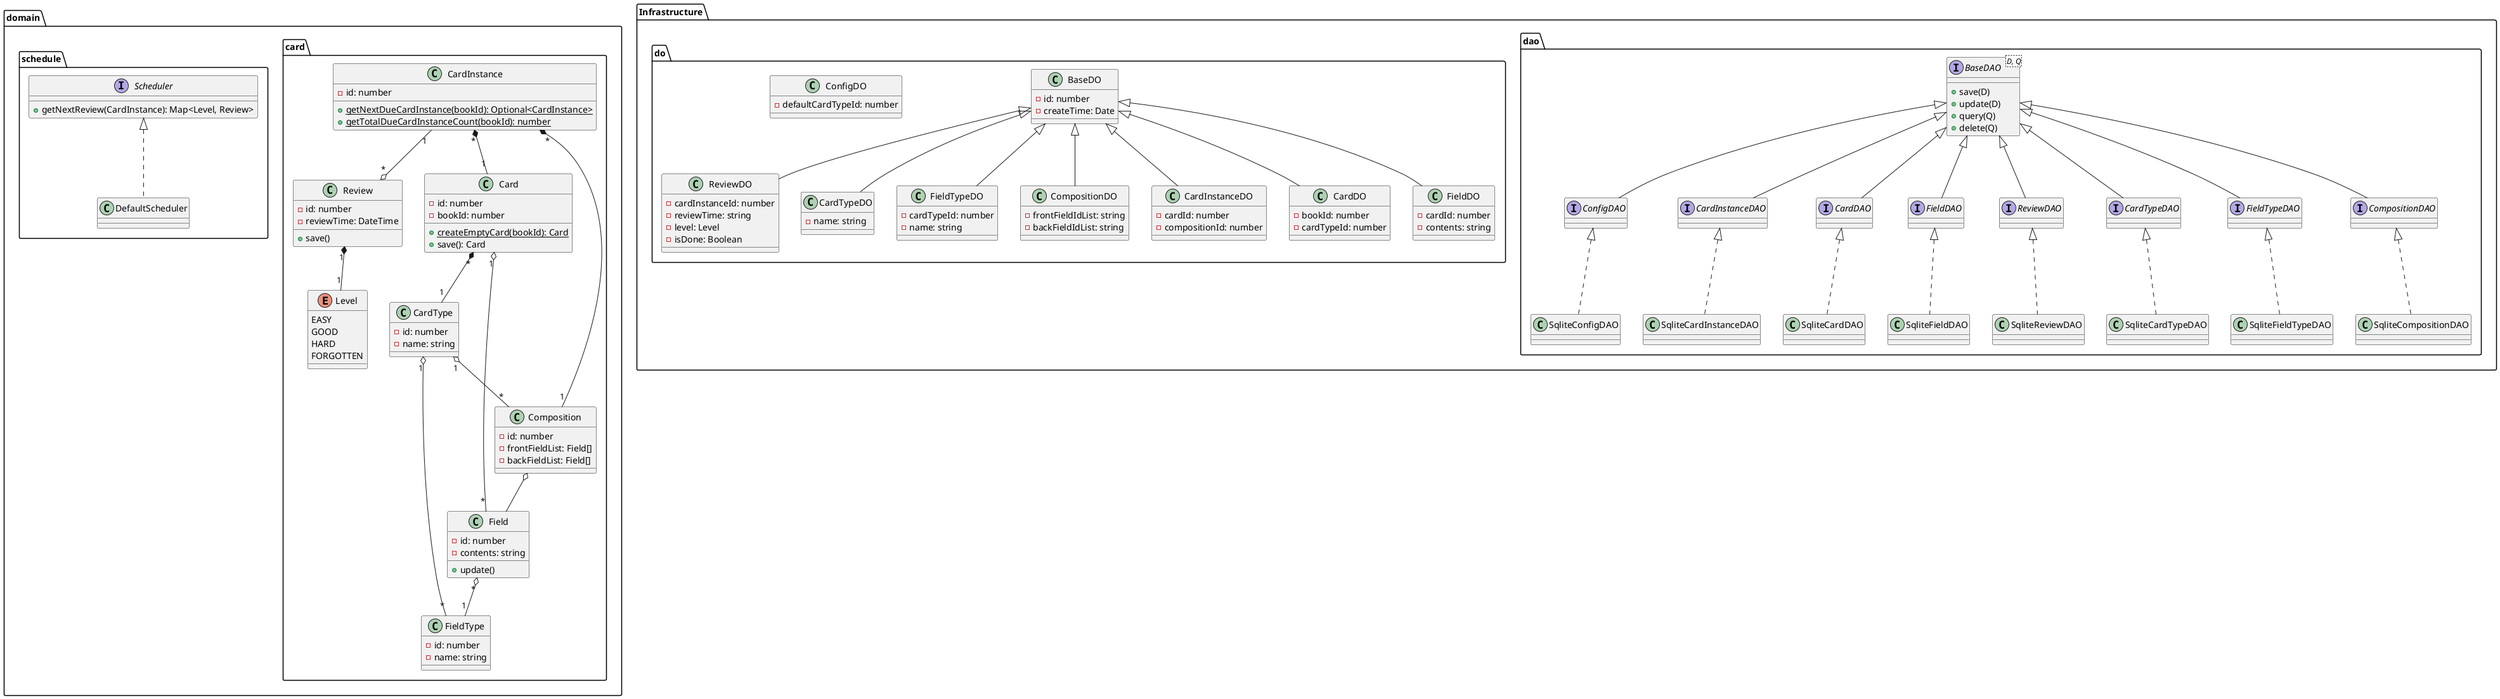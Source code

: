 @startuml My Vocabulary

package domain {
    package card {
        class CardInstance {
            - id: number
            + {static} getNextDueCardInstance(bookId): Optional<CardInstance>
            + {static} getTotalDueCardInstanceCount(bookId): number
        }
        CardInstance "*" *-- "1" Card
        CardInstance "*" *-- "1" Composition
        class CardType {
            - id: number
            - name: string
        }
        class FieldType {
            - id: number
            - name: string
        }
        CardType "1" o-- "*" FieldType
        class Composition {
            - id: number
            - frontFieldList: Field[]
            - backFieldList: Field[]
        }
        Composition o-- Field
        CardType "1" o-- "*" Composition
        class Card {
            - id: number
            - bookId: number
            + {static} createEmptyCard(bookId): Card
            + save(): Card
        }
        Card "*" *-- "1" CardType
        class Field {
            - id: number
            - contents: string
            + update()
        }
        Card "1" o-- "*" Field
        Field "*" o-- "1" FieldType
        class Review {
            - id: number
            - reviewTime: DateTime
            + save()
        }
        CardInstance "1" --o "*" Review
        enum Level {
            EASY
            GOOD
            HARD
            FORGOTTEN
        }
        Review "1" *-- "1" Level
    }
    package schedule {
        interface Scheduler {
            + getNextReview(CardInstance): Map<Level, Review>
        }
        class DefaultScheduler implements Scheduler {
        }
    }
}

package Infrastructure {
  package dao {
      interface BaseDAO<D, Q> {
          + save(D)
          + update(D)
          + query(Q)
          + delete(Q)
      }
      interface CardDAO extends BaseDAO
      interface FieldDAO extends BaseDAO
      interface ReviewDAO extends BaseDAO
      interface CardTypeDAO extends BaseDAO
      interface FieldTypeDAO extends BaseDAO
      interface CompositionDAO extends BaseDAO
      interface ConfigDAO extends BaseDAO
      interface CardInstanceDAO extends BaseDAO

      class SqliteCardDAO implements CardDAO
      class SqliteFieldDAO implements FieldDAO
      class SqliteReviewDAO implements ReviewDAO
      class SqliteCardTypeDAO implements CardTypeDAO
      class SqliteFieldTypeDAO implements FieldTypeDAO
      class SqliteCompositionDAO implements CompositionDAO
      class SqliteConfigDAO implements ConfigDAO
      class SqliteCardInstanceDAO implements CardInstanceDAO
  }
  package do {
      class BaseDO {
          - id: number
          - createTime: Date
      }
      class CardInstanceDO extends BaseDO {
          - cardId: number
          - compositionId: number
      }
      class CardDO extends BaseDO {
          - bookId: number
          - cardTypeId: number
      }
      class FieldDO extends BaseDO {
          - cardId: number
          - contents: string
      }
      class ReviewDO extends BaseDO {
          - cardInstanceId: number
          - reviewTime: string
          - level: Level
          - isDone: Boolean
      }
      class CardTypeDO extends BaseDO {
          - name: string
      }
      class FieldTypeDO extends BaseDO {
          - cardTypeId: number
          - name: string
      }
      class CompositionDO extends BaseDO {
          - frontFieldIdList: string
          - backFieldIdList: string
      }
      class ConfigDO {
          - defaultCardTypeId: number
      }
  }
}
@enduml